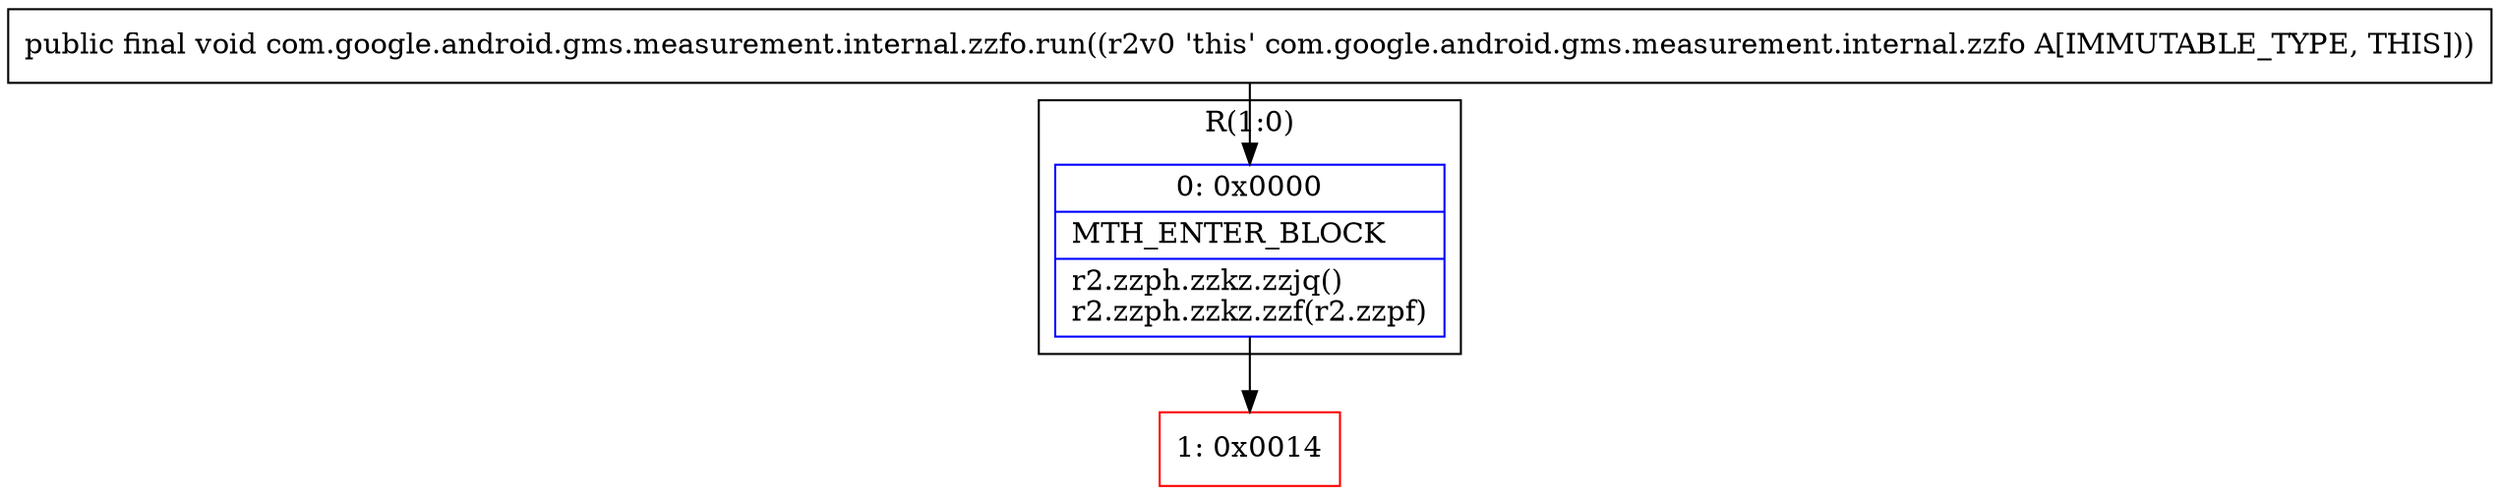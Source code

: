 digraph "CFG forcom.google.android.gms.measurement.internal.zzfo.run()V" {
subgraph cluster_Region_1176500020 {
label = "R(1:0)";
node [shape=record,color=blue];
Node_0 [shape=record,label="{0\:\ 0x0000|MTH_ENTER_BLOCK\l|r2.zzph.zzkz.zzjq()\lr2.zzph.zzkz.zzf(r2.zzpf)\l}"];
}
Node_1 [shape=record,color=red,label="{1\:\ 0x0014}"];
MethodNode[shape=record,label="{public final void com.google.android.gms.measurement.internal.zzfo.run((r2v0 'this' com.google.android.gms.measurement.internal.zzfo A[IMMUTABLE_TYPE, THIS])) }"];
MethodNode -> Node_0;
Node_0 -> Node_1;
}

